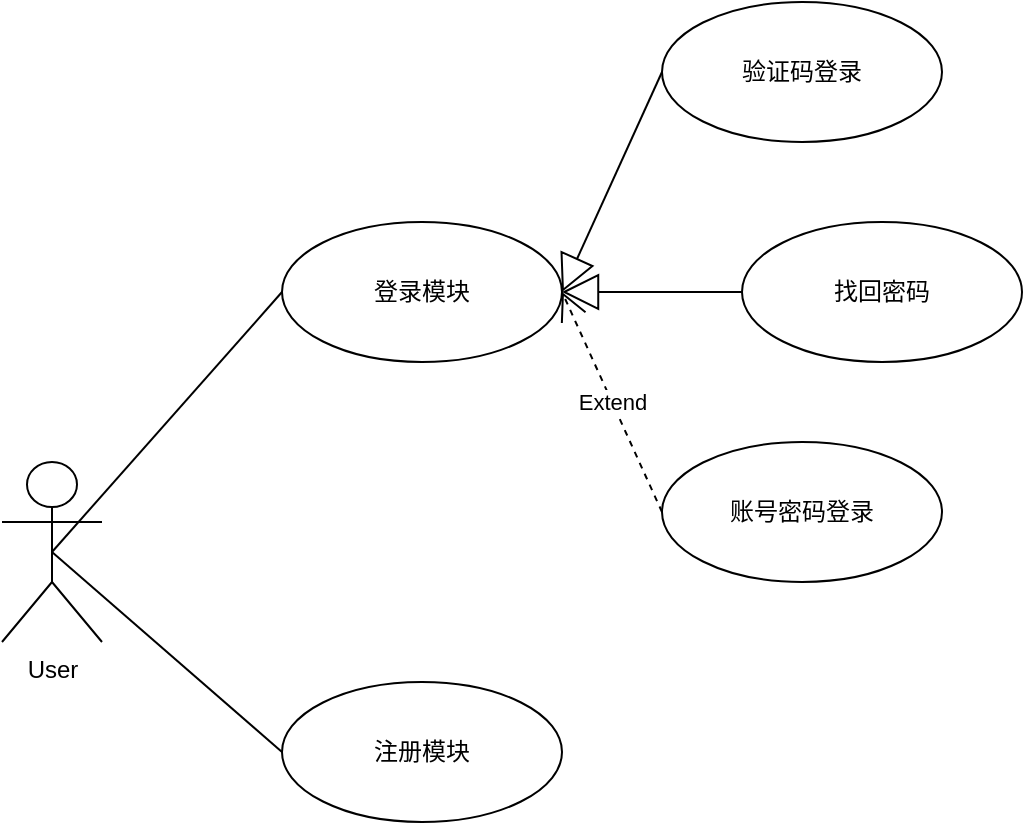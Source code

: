 <mxfile version="21.1.5" type="device">
  <diagram name="第 1 页" id="Dh3k1rLqVgHagQvMKlZ7">
    <mxGraphModel dx="1147" dy="605" grid="1" gridSize="10" guides="1" tooltips="1" connect="1" arrows="1" fold="1" page="1" pageScale="1" pageWidth="827" pageHeight="1169" background="#ffffff" math="0" shadow="0">
      <root>
        <mxCell id="0" />
        <mxCell id="1" parent="0" />
        <mxCell id="fAVEAw1DLc_Wigy3m2yM-1" value="User" style="shape=umlActor;verticalLabelPosition=bottom;verticalAlign=top;html=1;" vertex="1" parent="1">
          <mxGeometry x="150" y="350" width="50" height="90" as="geometry" />
        </mxCell>
        <mxCell id="fAVEAw1DLc_Wigy3m2yM-2" value="登录模块" style="ellipse;whiteSpace=wrap;html=1;" vertex="1" parent="1">
          <mxGeometry x="290" y="230" width="140" height="70" as="geometry" />
        </mxCell>
        <mxCell id="fAVEAw1DLc_Wigy3m2yM-3" value="注册模块" style="ellipse;whiteSpace=wrap;html=1;" vertex="1" parent="1">
          <mxGeometry x="290" y="460" width="140" height="70" as="geometry" />
        </mxCell>
        <mxCell id="fAVEAw1DLc_Wigy3m2yM-4" value="验证码登录" style="ellipse;whiteSpace=wrap;html=1;" vertex="1" parent="1">
          <mxGeometry x="480" y="120" width="140" height="70" as="geometry" />
        </mxCell>
        <mxCell id="fAVEAw1DLc_Wigy3m2yM-5" value="找回密码" style="ellipse;whiteSpace=wrap;html=1;" vertex="1" parent="1">
          <mxGeometry x="520" y="230" width="140" height="70" as="geometry" />
        </mxCell>
        <mxCell id="fAVEAw1DLc_Wigy3m2yM-6" value="账号密码登录" style="ellipse;whiteSpace=wrap;html=1;" vertex="1" parent="1">
          <mxGeometry x="480" y="340" width="140" height="70" as="geometry" />
        </mxCell>
        <mxCell id="fAVEAw1DLc_Wigy3m2yM-7" value="" style="endArrow=block;endSize=16;endFill=0;html=1;rounded=0;entryX=1;entryY=0.5;entryDx=0;entryDy=0;exitX=0;exitY=0.5;exitDx=0;exitDy=0;" edge="1" parent="1" source="fAVEAw1DLc_Wigy3m2yM-5" target="fAVEAw1DLc_Wigy3m2yM-2">
          <mxGeometry width="160" relative="1" as="geometry">
            <mxPoint x="250" y="400" as="sourcePoint" />
            <mxPoint x="410" y="400" as="targetPoint" />
          </mxGeometry>
        </mxCell>
        <mxCell id="fAVEAw1DLc_Wigy3m2yM-8" value="" style="endArrow=block;endSize=16;endFill=0;html=1;rounded=0;exitX=0;exitY=0.5;exitDx=0;exitDy=0;entryX=1;entryY=0.5;entryDx=0;entryDy=0;" edge="1" parent="1" source="fAVEAw1DLc_Wigy3m2yM-4" target="fAVEAw1DLc_Wigy3m2yM-2">
          <mxGeometry width="160" relative="1" as="geometry">
            <mxPoint x="260" y="410" as="sourcePoint" />
            <mxPoint x="420" y="410" as="targetPoint" />
          </mxGeometry>
        </mxCell>
        <mxCell id="fAVEAw1DLc_Wigy3m2yM-9" value="Extend" style="endArrow=open;endSize=12;dashed=1;html=1;rounded=0;entryX=1;entryY=0.5;entryDx=0;entryDy=0;exitX=0;exitY=0.5;exitDx=0;exitDy=0;" edge="1" parent="1" source="fAVEAw1DLc_Wigy3m2yM-6" target="fAVEAw1DLc_Wigy3m2yM-2">
          <mxGeometry width="160" relative="1" as="geometry">
            <mxPoint x="260" y="370" as="sourcePoint" />
            <mxPoint x="420" y="370" as="targetPoint" />
            <mxPoint as="offset" />
          </mxGeometry>
        </mxCell>
        <mxCell id="fAVEAw1DLc_Wigy3m2yM-12" value="" style="endArrow=none;html=1;rounded=0;exitX=0.5;exitY=0.5;exitDx=0;exitDy=0;exitPerimeter=0;entryX=0;entryY=0.5;entryDx=0;entryDy=0;" edge="1" parent="1" source="fAVEAw1DLc_Wigy3m2yM-1" target="fAVEAw1DLc_Wigy3m2yM-3">
          <mxGeometry width="50" height="50" relative="1" as="geometry">
            <mxPoint x="260" y="410" as="sourcePoint" />
            <mxPoint x="310" y="360" as="targetPoint" />
          </mxGeometry>
        </mxCell>
        <mxCell id="fAVEAw1DLc_Wigy3m2yM-13" value="" style="endArrow=none;html=1;rounded=0;exitX=0;exitY=0.5;exitDx=0;exitDy=0;entryX=0.5;entryY=0.5;entryDx=0;entryDy=0;entryPerimeter=0;" edge="1" parent="1" source="fAVEAw1DLc_Wigy3m2yM-2" target="fAVEAw1DLc_Wigy3m2yM-1">
          <mxGeometry width="50" height="50" relative="1" as="geometry">
            <mxPoint x="185" y="405" as="sourcePoint" />
            <mxPoint x="300" y="505" as="targetPoint" />
          </mxGeometry>
        </mxCell>
      </root>
    </mxGraphModel>
  </diagram>
</mxfile>
